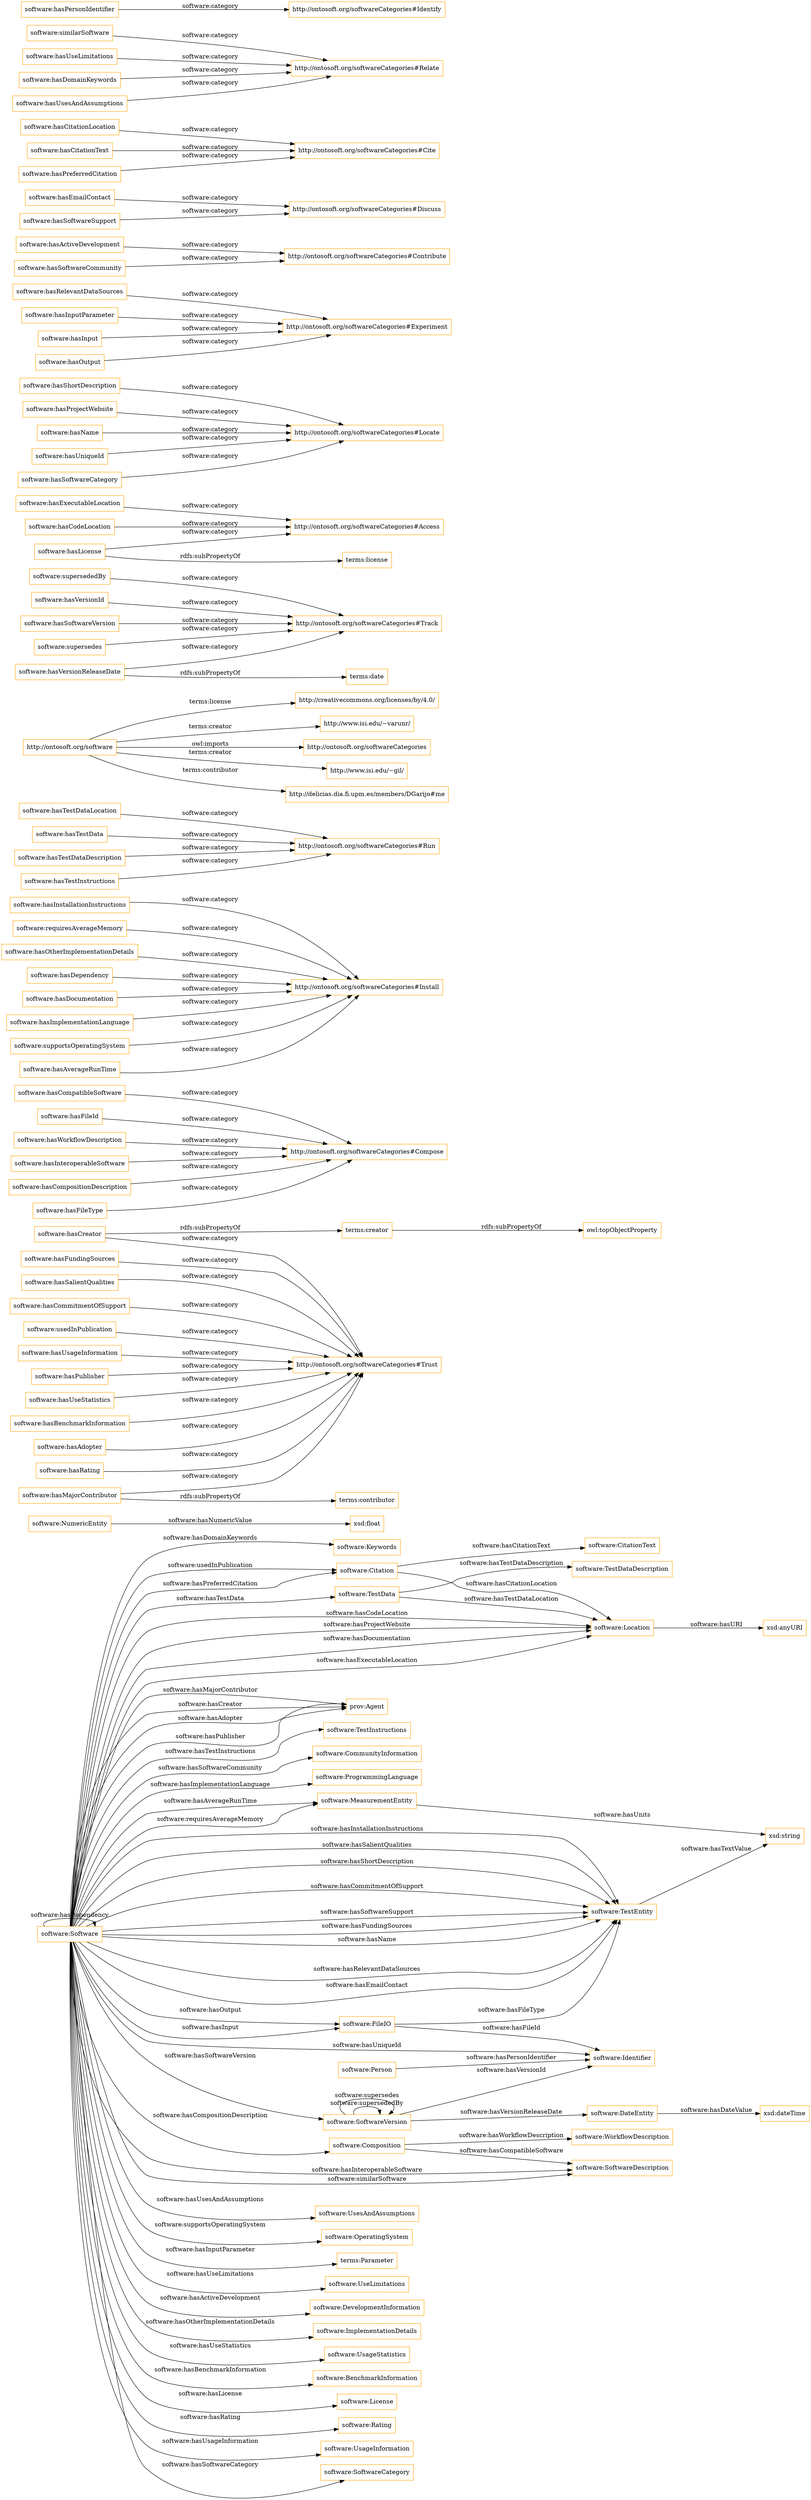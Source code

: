 digraph ar2dtool_diagram { 
rankdir=LR;
size="1501"
node [shape = rectangle, color="orange"]; "software:Keywords" "software:TestData" "prov:Agent" "software:TestInstructions" "software:CommunityInformation" "software:ProgrammingLanguage" "software:MeasurementEntity" "software:Composition" "software:DateEntity" "software:SoftwareVersion" "software:Location" "software:UsesAndAssumptions" "software:TextEntity" "software:SoftwareDescription" "software:OperatingSystem" "software:Citation" "software:FileIO" "software:WorkflowDescription" "terms:Parameter" "software:NumericEntity" "software:UseLimitations" "software:DevelopmentInformation" "software:ImplementationDetails" "software:UsageStatistics" "software:BenchmarkInformation" "software:CitationText" "software:License" "software:TestDataDescription" "software:Rating" "software:UsageInformation" "software:SoftwareCategory" "software:Software" "software:Person" "software:Identifier" ; /*classes style*/
	"software:hasSalientQualities" -> "http://ontosoft.org/softwareCategories#Trust" [ label = "software:category" ];
	"software:hasCompatibleSoftware" -> "http://ontosoft.org/softwareCategories#Compose" [ label = "software:category" ];
	"software:hasCommitmentOfSupport" -> "http://ontosoft.org/softwareCategories#Trust" [ label = "software:category" ];
	"software:hasInstallationInstructions" -> "http://ontosoft.org/softwareCategories#Install" [ label = "software:category" ];
	"software:hasTestDataLocation" -> "http://ontosoft.org/softwareCategories#Run" [ label = "software:category" ];
	"http://ontosoft.org/software" -> "http://creativecommons.org/licenses/by/4.0/" [ label = "terms:license" ];
	"http://ontosoft.org/software" -> "http://www.isi.edu/~varunr/" [ label = "terms:creator" ];
	"http://ontosoft.org/software" -> "http://ontosoft.org/softwareCategories" [ label = "owl:imports" ];
	"http://ontosoft.org/software" -> "http://www.isi.edu/~gil/" [ label = "terms:creator" ];
	"http://ontosoft.org/software" -> "http://delicias.dia.fi.upm.es/members/DGarijo#me" [ label = "terms:contributor" ];
	"software:supersededBy" -> "http://ontosoft.org/softwareCategories#Track" [ label = "software:category" ];
	"software:hasFileId" -> "http://ontosoft.org/softwareCategories#Compose" [ label = "software:category" ];
	"software:hasWorkflowDescription" -> "http://ontosoft.org/softwareCategories#Compose" [ label = "software:category" ];
	"software:hasCodeLocation" -> "http://ontosoft.org/softwareCategories#Access" [ label = "software:category" ];
	"software:hasShortDescription" -> "http://ontosoft.org/softwareCategories#Locate" [ label = "software:category" ];
	"software:hasProjectWebsite" -> "http://ontosoft.org/softwareCategories#Locate" [ label = "software:category" ];
	"software:usedInPublication" -> "http://ontosoft.org/softwareCategories#Trust" [ label = "software:category" ];
	"software:hasName" -> "http://ontosoft.org/softwareCategories#Locate" [ label = "software:category" ];
	"software:hasUsageInformation" -> "http://ontosoft.org/softwareCategories#Trust" [ label = "software:category" ];
	"terms:creator" -> "owl:topObjectProperty" [ label = "rdfs:subPropertyOf" ];
	"software:hasCreator" -> "terms:creator" [ label = "rdfs:subPropertyOf" ];
	"software:hasCreator" -> "http://ontosoft.org/softwareCategories#Trust" [ label = "software:category" ];
	"software:hasRelevantDataSources" -> "http://ontosoft.org/softwareCategories#Experiment" [ label = "software:category" ];
	"software:hasUniqueId" -> "http://ontosoft.org/softwareCategories#Locate" [ label = "software:category" ];
	"software:hasActiveDevelopment" -> "http://ontosoft.org/softwareCategories#Contribute" [ label = "software:category" ];
	"software:hasInputParameter" -> "http://ontosoft.org/softwareCategories#Experiment" [ label = "software:category" ];
	"software:hasUseStatistics" -> "http://ontosoft.org/softwareCategories#Trust" [ label = "software:category" ];
	"software:hasTestData" -> "http://ontosoft.org/softwareCategories#Run" [ label = "software:category" ];
	"software:hasEmailContact" -> "http://ontosoft.org/softwareCategories#Discuss" [ label = "software:category" ];
	"software:hasLicense" -> "terms:license" [ label = "rdfs:subPropertyOf" ];
	"software:hasLicense" -> "http://ontosoft.org/softwareCategories#Access" [ label = "software:category" ];
	"software:requiresAverageMemory" -> "http://ontosoft.org/softwareCategories#Install" [ label = "software:category" ];
	"software:hasTestDataDescription" -> "http://ontosoft.org/softwareCategories#Run" [ label = "software:category" ];
	"software:hasInteroperableSoftware" -> "http://ontosoft.org/softwareCategories#Compose" [ label = "software:category" ];
	"software:hasCompositionDescription" -> "http://ontosoft.org/softwareCategories#Compose" [ label = "software:category" ];
	"software:hasCitationLocation" -> "http://ontosoft.org/softwareCategories#Cite" [ label = "software:category" ];
	"software:hasMajorContributor" -> "terms:contributor" [ label = "rdfs:subPropertyOf" ];
	"software:hasMajorContributor" -> "http://ontosoft.org/softwareCategories#Trust" [ label = "software:category" ];
	"software:hasInput" -> "http://ontosoft.org/softwareCategories#Experiment" [ label = "software:category" ];
	"software:hasOtherImplementationDetails" -> "http://ontosoft.org/softwareCategories#Install" [ label = "software:category" ];
	"software:hasSoftwareSupport" -> "http://ontosoft.org/softwareCategories#Discuss" [ label = "software:category" ];
	"software:hasDependency" -> "http://ontosoft.org/softwareCategories#Install" [ label = "software:category" ];
	"software:hasVersionId" -> "http://ontosoft.org/softwareCategories#Track" [ label = "software:category" ];
	"software:hasExecutableLocation" -> "http://ontosoft.org/softwareCategories#Access" [ label = "software:category" ];
	"software:hasSoftwareCommunity" -> "http://ontosoft.org/softwareCategories#Contribute" [ label = "software:category" ];
	"software:hasBenchmarkInformation" -> "http://ontosoft.org/softwareCategories#Trust" [ label = "software:category" ];
	"software:hasFileType" -> "http://ontosoft.org/softwareCategories#Compose" [ label = "software:category" ];
	"software:hasTestInstructions" -> "http://ontosoft.org/softwareCategories#Run" [ label = "software:category" ];
	"software:hasDocumentation" -> "http://ontosoft.org/softwareCategories#Install" [ label = "software:category" ];
	"software:similarSoftware" -> "http://ontosoft.org/softwareCategories#Relate" [ label = "software:category" ];
	"software:hasImplementationLanguage" -> "http://ontosoft.org/softwareCategories#Install" [ label = "software:category" ];
	"software:hasAdopter" -> "http://ontosoft.org/softwareCategories#Trust" [ label = "software:category" ];
	"software:hasSoftwareVersion" -> "http://ontosoft.org/softwareCategories#Track" [ label = "software:category" ];
	"software:hasUseLimitations" -> "http://ontosoft.org/softwareCategories#Relate" [ label = "software:category" ];
	"software:hasRating" -> "http://ontosoft.org/softwareCategories#Trust" [ label = "software:category" ];
	"software:supersedes" -> "http://ontosoft.org/softwareCategories#Track" [ label = "software:category" ];
	"software:hasCitationText" -> "http://ontosoft.org/softwareCategories#Cite" [ label = "software:category" ];
	"software:hasSoftwareCategory" -> "http://ontosoft.org/softwareCategories#Locate" [ label = "software:category" ];
	"software:supportsOperatingSystem" -> "http://ontosoft.org/softwareCategories#Install" [ label = "software:category" ];
	"software:hasPersonIdentifier" -> "http://ontosoft.org/softwareCategories#Identify" [ label = "software:category" ];
	"software:hasFundingSources" -> "http://ontosoft.org/softwareCategories#Trust" [ label = "software:category" ];
	"software:hasDomainKeywords" -> "http://ontosoft.org/softwareCategories#Relate" [ label = "software:category" ];
	"software:hasPreferredCitation" -> "http://ontosoft.org/softwareCategories#Cite" [ label = "software:category" ];
	"software:hasPublisher" -> "http://ontosoft.org/softwareCategories#Trust" [ label = "software:category" ];
	"software:hasVersionReleaseDate" -> "terms:date" [ label = "rdfs:subPropertyOf" ];
	"software:hasVersionReleaseDate" -> "http://ontosoft.org/softwareCategories#Track" [ label = "software:category" ];
	"software:hasUsesAndAssumptions" -> "http://ontosoft.org/softwareCategories#Relate" [ label = "software:category" ];
	"software:hasAverageRunTime" -> "http://ontosoft.org/softwareCategories#Install" [ label = "software:category" ];
	"software:hasOutput" -> "http://ontosoft.org/softwareCategories#Experiment" [ label = "software:category" ];
	"software:Software" -> "software:Rating" [ label = "software:hasRating" ];
	"software:Software" -> "terms:Parameter" [ label = "software:hasInputParameter" ];
	"software:Software" -> "software:ImplementationDetails" [ label = "software:hasOtherImplementationDetails" ];
	"software:Software" -> "software:TestData" [ label = "software:hasTestData" ];
	"software:Software" -> "prov:Agent" [ label = "software:hasAdopter" ];
	"software:Software" -> "prov:Agent" [ label = "software:hasPublisher" ];
	"software:Composition" -> "software:SoftwareDescription" [ label = "software:hasCompatibleSoftware" ];
	"software:Software" -> "software:TextEntity" [ label = "software:hasRelevantDataSources" ];
	"software:SoftwareVersion" -> "software:Identifier" [ label = "software:hasVersionId" ];
	"software:FileIO" -> "software:TextEntity" [ label = "software:hasFileType" ];
	"software:Software" -> "software:ProgrammingLanguage" [ label = "software:hasImplementationLanguage" ];
	"software:Software" -> "software:SoftwareVersion" [ label = "software:hasSoftwareVersion" ];
	"software:Software" -> "software:Keywords" [ label = "software:hasDomainKeywords" ];
	"software:Software" -> "software:Composition" [ label = "software:hasCompositionDescription" ];
	"software:Software" -> "software:Identifier" [ label = "software:hasUniqueId" ];
	"software:Software" -> "software:Location" [ label = "software:hasCodeLocation" ];
	"software:Software" -> "software:Software" [ label = "software:hasDependency" ];
	"software:SoftwareVersion" -> "software:SoftwareVersion" [ label = "software:supersededBy" ];
	"software:Software" -> "software:TextEntity" [ label = "software:hasEmailContact" ];
	"software:Software" -> "software:TextEntity" [ label = "software:hasInstallationInstructions" ];
	"software:Citation" -> "software:Location" [ label = "software:hasCitationLocation" ];
	"software:Software" -> "software:Location" [ label = "software:hasProjectWebsite" ];
	"software:TestData" -> "software:TestDataDescription" [ label = "software:hasTestDataDescription" ];
	"software:TextEntity" -> "xsd:string" [ label = "software:hasTextValue" ];
	"software:Software" -> "software:MeasurementEntity" [ label = "software:hasAverageRunTime" ];
	"software:Software" -> "software:Citation" [ label = "software:usedInPublication" ];
	"software:Software" -> "software:SoftwareCategory" [ label = "software:hasSoftwareCategory" ];
	"software:Composition" -> "software:WorkflowDescription" [ label = "software:hasWorkflowDescription" ];
	"software:SoftwareVersion" -> "software:SoftwareVersion" [ label = "software:supersedes" ];
	"software:Software" -> "software:TextEntity" [ label = "software:hasSalientQualities" ];
	"software:Software" -> "software:SoftwareDescription" [ label = "software:hasInteroperableSoftware" ];
	"software:Software" -> "software:Location" [ label = "software:hasDocumentation" ];
	"software:Software" -> "software:UsesAndAssumptions" [ label = "software:hasUsesAndAssumptions" ];
	"software:Software" -> "software:CommunityInformation" [ label = "software:hasSoftwareCommunity" ];
	"software:Person" -> "software:Identifier" [ label = "software:hasPersonIdentifier" ];
	"software:Software" -> "software:Citation" [ label = "software:hasPreferredCitation" ];
	"software:Software" -> "prov:Agent" [ label = "software:hasMajorContributor" ];
	"software:Software" -> "software:UsageStatistics" [ label = "software:hasUseStatistics" ];
	"software:SoftwareVersion" -> "software:DateEntity" [ label = "software:hasVersionReleaseDate" ];
	"software:Software" -> "software:FileIO" [ label = "software:hasOutput" ];
	"software:Software" -> "software:UseLimitations" [ label = "software:hasUseLimitations" ];
	"software:TestData" -> "software:Location" [ label = "software:hasTestDataLocation" ];
	"software:Software" -> "software:OperatingSystem" [ label = "software:supportsOperatingSystem" ];
	"software:Citation" -> "software:CitationText" [ label = "software:hasCitationText" ];
	"software:Software" -> "software:UsageInformation" [ label = "software:hasUsageInformation" ];
	"software:Software" -> "software:TextEntity" [ label = "software:hasShortDescription" ];
	"software:NumericEntity" -> "xsd:float" [ label = "software:hasNumericValue" ];
	"software:Software" -> "software:License" [ label = "software:hasLicense" ];
	"software:Software" -> "software:SoftwareDescription" [ label = "software:similarSoftware" ];
	"software:MeasurementEntity" -> "xsd:string" [ label = "software:hasUnits" ];
	"software:Location" -> "xsd:anyURI" [ label = "software:hasURI" ];
	"software:Software" -> "software:TextEntity" [ label = "software:hasCommitmentOfSupport" ];
	"software:Software" -> "software:TextEntity" [ label = "software:hasSoftwareSupport" ];
	"software:Software" -> "software:BenchmarkInformation" [ label = "software:hasBenchmarkInformation" ];
	"software:DateEntity" -> "xsd:dateTime" [ label = "software:hasDateValue" ];
	"software:Software" -> "software:FileIO" [ label = "software:hasInput" ];
	"software:Software" -> "software:TextEntity" [ label = "software:hasFundingSources" ];
	"software:Software" -> "prov:Agent" [ label = "software:hasCreator" ];
	"software:Software" -> "software:TextEntity" [ label = "software:hasName" ];
	"software:Software" -> "software:Location" [ label = "software:hasExecutableLocation" ];
	"software:Software" -> "software:MeasurementEntity" [ label = "software:requiresAverageMemory" ];
	"software:Software" -> "software:DevelopmentInformation" [ label = "software:hasActiveDevelopment" ];
	"software:FileIO" -> "software:Identifier" [ label = "software:hasFileId" ];
	"software:Software" -> "software:TestInstructions" [ label = "software:hasTestInstructions" ];

}

